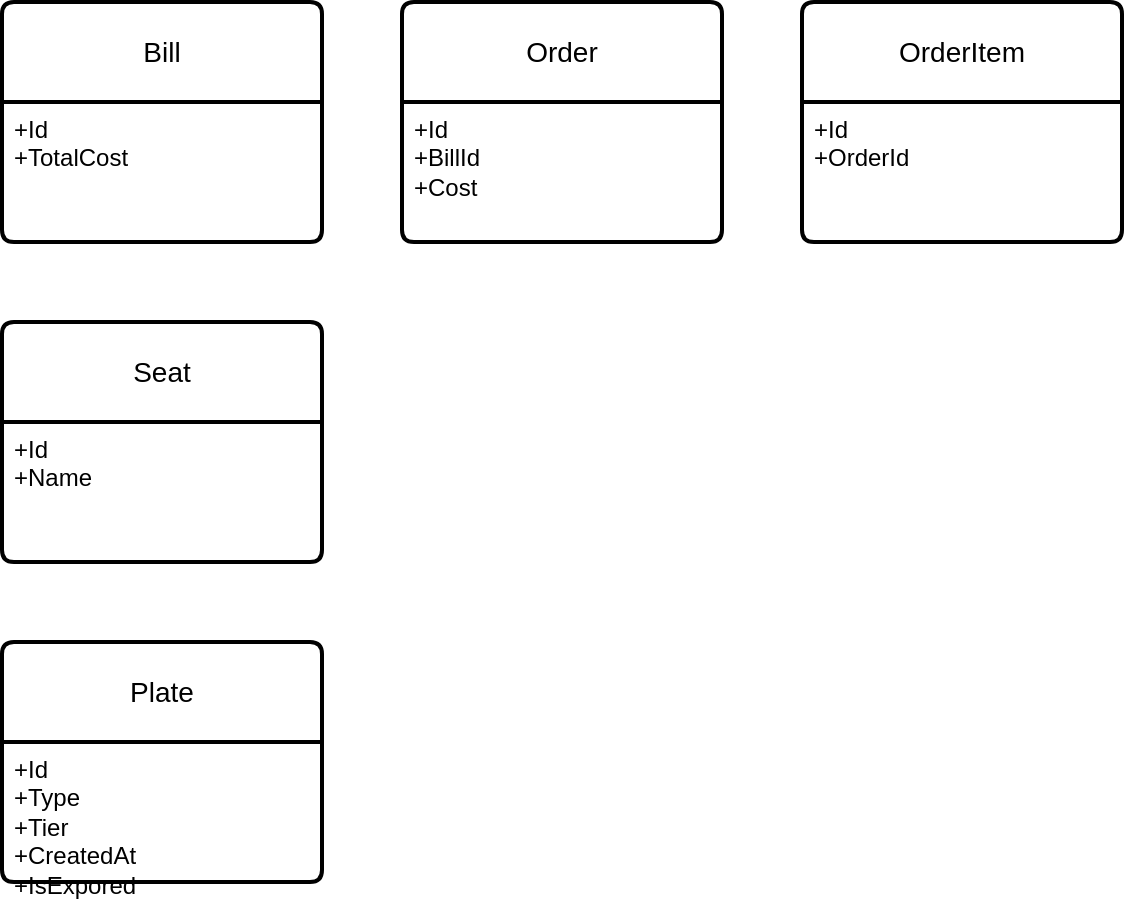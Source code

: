 <mxfile version="28.2.8">
  <diagram name="Seite-1" id="t4MRqJYD2v2HfcykaE7k">
    <mxGraphModel dx="1213" dy="657" grid="1" gridSize="10" guides="1" tooltips="1" connect="1" arrows="1" fold="1" page="1" pageScale="1" pageWidth="827" pageHeight="1169" math="0" shadow="0">
      <root>
        <mxCell id="0" />
        <mxCell id="1" parent="0" />
        <mxCell id="28obrbgH6zTq1AM9OF1_-3" value="Order" style="swimlane;childLayout=stackLayout;horizontal=1;startSize=50;horizontalStack=0;rounded=1;fontSize=14;fontStyle=0;strokeWidth=2;resizeParent=0;resizeLast=1;shadow=0;dashed=0;align=center;arcSize=4;whiteSpace=wrap;html=1;" vertex="1" parent="1">
          <mxGeometry x="240" y="80" width="160" height="120" as="geometry" />
        </mxCell>
        <mxCell id="28obrbgH6zTq1AM9OF1_-4" value="+Id&lt;div&gt;+BillId&lt;/div&gt;&lt;div&gt;+Cost&lt;/div&gt;" style="align=left;strokeColor=none;fillColor=none;spacingLeft=4;spacingRight=4;fontSize=12;verticalAlign=top;resizable=0;rotatable=0;part=1;html=1;whiteSpace=wrap;" vertex="1" parent="28obrbgH6zTq1AM9OF1_-3">
          <mxGeometry y="50" width="160" height="70" as="geometry" />
        </mxCell>
        <mxCell id="28obrbgH6zTq1AM9OF1_-5" value="OrderItem" style="swimlane;childLayout=stackLayout;horizontal=1;startSize=50;horizontalStack=0;rounded=1;fontSize=14;fontStyle=0;strokeWidth=2;resizeParent=0;resizeLast=1;shadow=0;dashed=0;align=center;arcSize=4;whiteSpace=wrap;html=1;" vertex="1" parent="1">
          <mxGeometry x="440" y="80" width="160" height="120" as="geometry" />
        </mxCell>
        <mxCell id="28obrbgH6zTq1AM9OF1_-6" value="+Id&lt;br&gt;&lt;div&gt;+OrderId&lt;/div&gt;" style="align=left;strokeColor=none;fillColor=none;spacingLeft=4;spacingRight=4;fontSize=12;verticalAlign=top;resizable=0;rotatable=0;part=1;html=1;whiteSpace=wrap;" vertex="1" parent="28obrbgH6zTq1AM9OF1_-5">
          <mxGeometry y="50" width="160" height="70" as="geometry" />
        </mxCell>
        <mxCell id="28obrbgH6zTq1AM9OF1_-7" value="Bill" style="swimlane;childLayout=stackLayout;horizontal=1;startSize=50;horizontalStack=0;rounded=1;fontSize=14;fontStyle=0;strokeWidth=2;resizeParent=0;resizeLast=1;shadow=0;dashed=0;align=center;arcSize=4;whiteSpace=wrap;html=1;" vertex="1" parent="1">
          <mxGeometry x="40" y="80" width="160" height="120" as="geometry" />
        </mxCell>
        <mxCell id="28obrbgH6zTq1AM9OF1_-8" value="+Id&lt;div&gt;+TotalCost&lt;/div&gt;" style="align=left;strokeColor=none;fillColor=none;spacingLeft=4;spacingRight=4;fontSize=12;verticalAlign=top;resizable=0;rotatable=0;part=1;html=1;whiteSpace=wrap;" vertex="1" parent="28obrbgH6zTq1AM9OF1_-7">
          <mxGeometry y="50" width="160" height="70" as="geometry" />
        </mxCell>
        <mxCell id="28obrbgH6zTq1AM9OF1_-9" value="Seat" style="swimlane;childLayout=stackLayout;horizontal=1;startSize=50;horizontalStack=0;rounded=1;fontSize=14;fontStyle=0;strokeWidth=2;resizeParent=0;resizeLast=1;shadow=0;dashed=0;align=center;arcSize=4;whiteSpace=wrap;html=1;" vertex="1" parent="1">
          <mxGeometry x="40" y="240" width="160" height="120" as="geometry" />
        </mxCell>
        <mxCell id="28obrbgH6zTq1AM9OF1_-10" value="+Id&lt;div&gt;+Name&lt;/div&gt;" style="align=left;strokeColor=none;fillColor=none;spacingLeft=4;spacingRight=4;fontSize=12;verticalAlign=top;resizable=0;rotatable=0;part=1;html=1;whiteSpace=wrap;" vertex="1" parent="28obrbgH6zTq1AM9OF1_-9">
          <mxGeometry y="50" width="160" height="70" as="geometry" />
        </mxCell>
        <mxCell id="28obrbgH6zTq1AM9OF1_-11" value="Plate" style="swimlane;childLayout=stackLayout;horizontal=1;startSize=50;horizontalStack=0;rounded=1;fontSize=14;fontStyle=0;strokeWidth=2;resizeParent=0;resizeLast=1;shadow=0;dashed=0;align=center;arcSize=4;whiteSpace=wrap;html=1;" vertex="1" parent="1">
          <mxGeometry x="40" y="400" width="160" height="120" as="geometry" />
        </mxCell>
        <mxCell id="28obrbgH6zTq1AM9OF1_-12" value="+Id&lt;div&gt;+Type&lt;br&gt;&lt;div&gt;+Tier&lt;/div&gt;&lt;/div&gt;&lt;div&gt;+CreatedAt&lt;/div&gt;&lt;div&gt;+IsExpored&lt;/div&gt;" style="align=left;strokeColor=none;fillColor=none;spacingLeft=4;spacingRight=4;fontSize=12;verticalAlign=top;resizable=0;rotatable=0;part=1;html=1;whiteSpace=wrap;" vertex="1" parent="28obrbgH6zTq1AM9OF1_-11">
          <mxGeometry y="50" width="160" height="70" as="geometry" />
        </mxCell>
      </root>
    </mxGraphModel>
  </diagram>
</mxfile>
